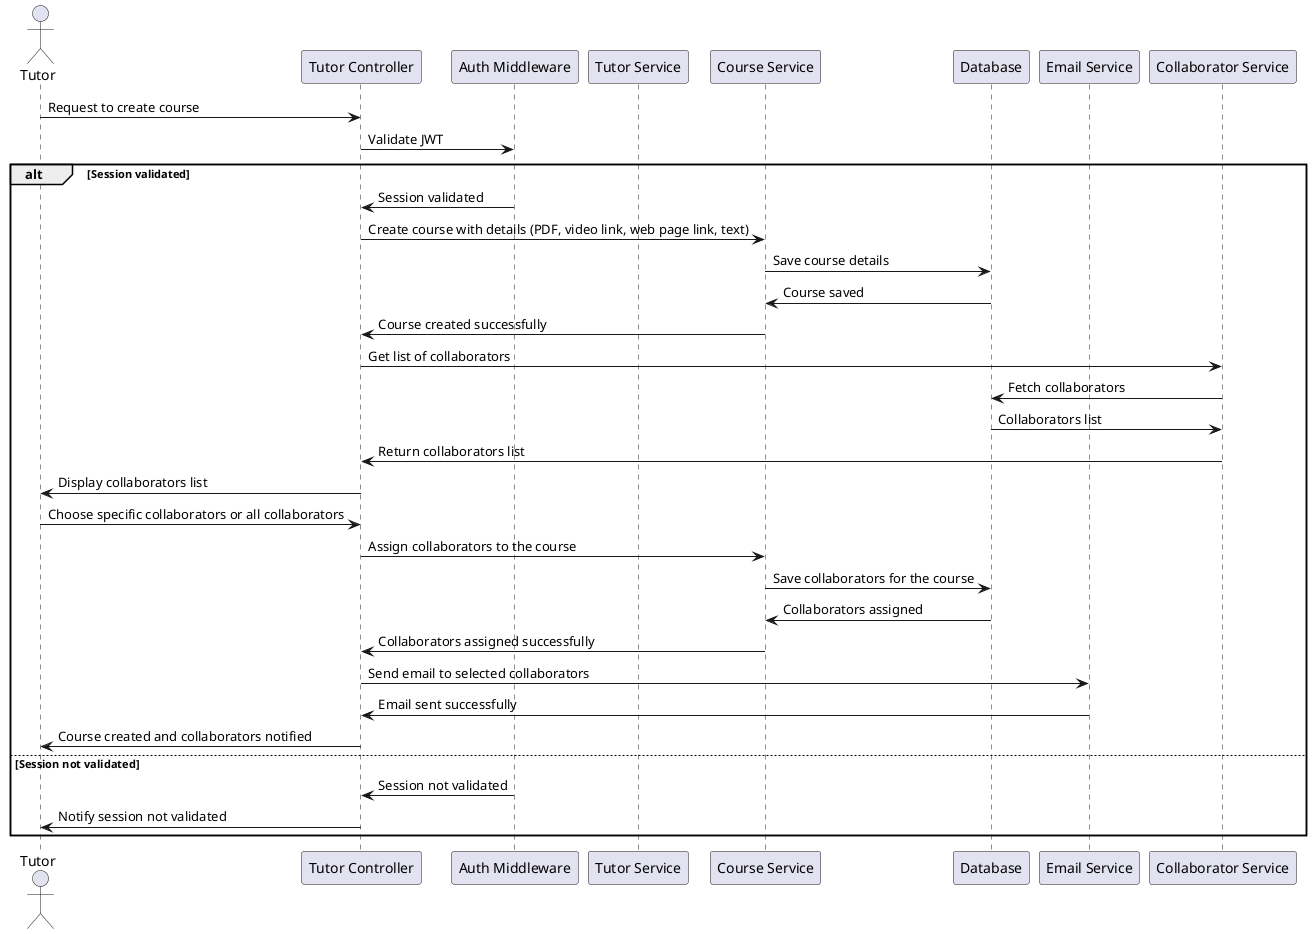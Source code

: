@startuml 'Course creation'

actor Tutor
participant "Tutor Controller" as TutorController
participant "Auth Middleware" as AuthMiddleware
participant "Tutor Service" as TutorService
participant "Course Service" as CourseService
participant "Database" as Database
participant "Email Service" as EmailService
participant "Collaborator Service" as CollaboratorService

Tutor -> TutorController: Request to create course
TutorController -> AuthMiddleware: Validate JWT
alt Session validated
    AuthMiddleware -> TutorController: Session validated
    TutorController -> CourseService: Create course with details (PDF, video link, web page link, text)
    CourseService -> Database: Save course details
    Database -> CourseService: Course saved
    CourseService -> TutorController: Course created successfully

    TutorController -> CollaboratorService: Get list of collaborators
    CollaboratorService -> Database: Fetch collaborators
    Database -> CollaboratorService: Collaborators list
    CollaboratorService -> TutorController: Return collaborators list

    TutorController -> Tutor: Display collaborators list
    Tutor -> TutorController: Choose specific collaborators or all collaborators
    TutorController -> CourseService: Assign collaborators to the course
    CourseService -> Database: Save collaborators for the course
    Database -> CourseService: Collaborators assigned
    CourseService -> TutorController: Collaborators assigned successfully

    TutorController -> EmailService: Send email to selected collaborators
    EmailService -> TutorController: Email sent successfully

    TutorController -> Tutor: Course created and collaborators notified
else Session not validated
    AuthMiddleware -> TutorController: Session not validated
    TutorController -> Tutor: Notify session not validated
end

@enduml
